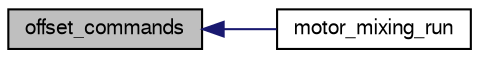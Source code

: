 digraph "offset_commands"
{
  edge [fontname="FreeSans",fontsize="10",labelfontname="FreeSans",labelfontsize="10"];
  node [fontname="FreeSans",fontsize="10",shape=record];
  rankdir="LR";
  Node1 [label="offset_commands",height=0.2,width=0.4,color="black", fillcolor="grey75", style="filled", fontcolor="black"];
  Node1 -> Node2 [dir="back",color="midnightblue",fontsize="10",style="solid",fontname="FreeSans"];
  Node2 [label="motor_mixing_run",height=0.2,width=0.4,color="black", fillcolor="white", style="filled",URL="$motor__mixing_8h.html#aa11440fe0ddbae893cd3789bb407e943"];
}

